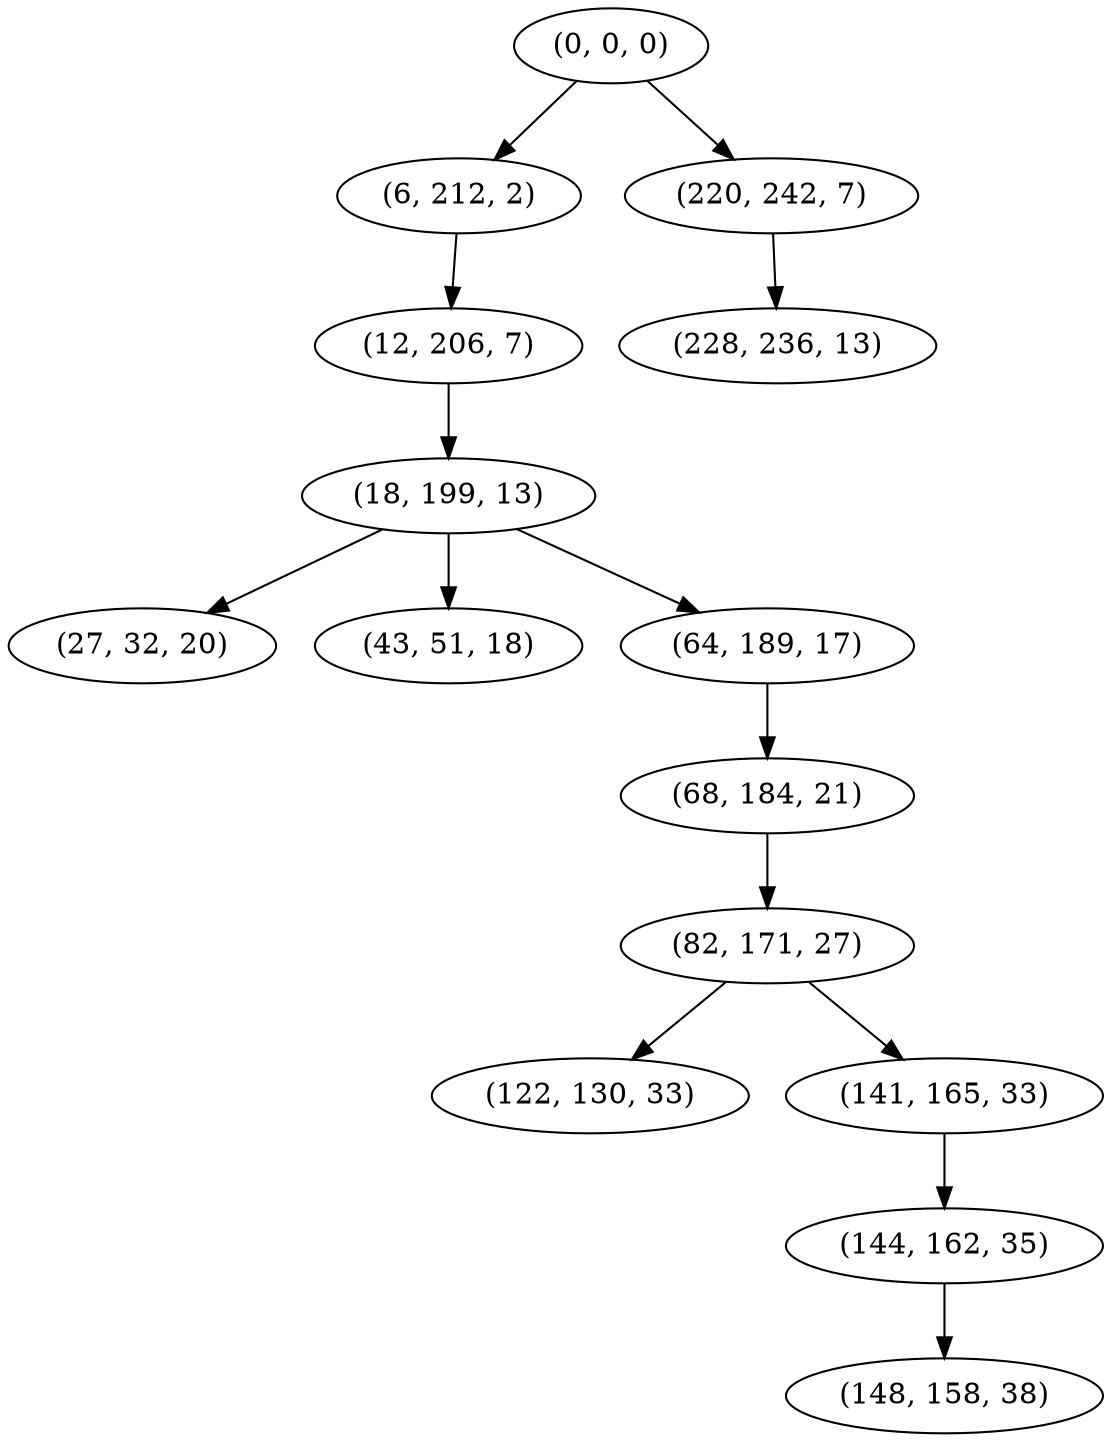 digraph tree {
    "(0, 0, 0)";
    "(6, 212, 2)";
    "(12, 206, 7)";
    "(18, 199, 13)";
    "(27, 32, 20)";
    "(43, 51, 18)";
    "(64, 189, 17)";
    "(68, 184, 21)";
    "(82, 171, 27)";
    "(122, 130, 33)";
    "(141, 165, 33)";
    "(144, 162, 35)";
    "(148, 158, 38)";
    "(220, 242, 7)";
    "(228, 236, 13)";
    "(0, 0, 0)" -> "(6, 212, 2)";
    "(0, 0, 0)" -> "(220, 242, 7)";
    "(6, 212, 2)" -> "(12, 206, 7)";
    "(12, 206, 7)" -> "(18, 199, 13)";
    "(18, 199, 13)" -> "(27, 32, 20)";
    "(18, 199, 13)" -> "(43, 51, 18)";
    "(18, 199, 13)" -> "(64, 189, 17)";
    "(64, 189, 17)" -> "(68, 184, 21)";
    "(68, 184, 21)" -> "(82, 171, 27)";
    "(82, 171, 27)" -> "(122, 130, 33)";
    "(82, 171, 27)" -> "(141, 165, 33)";
    "(141, 165, 33)" -> "(144, 162, 35)";
    "(144, 162, 35)" -> "(148, 158, 38)";
    "(220, 242, 7)" -> "(228, 236, 13)";
}
